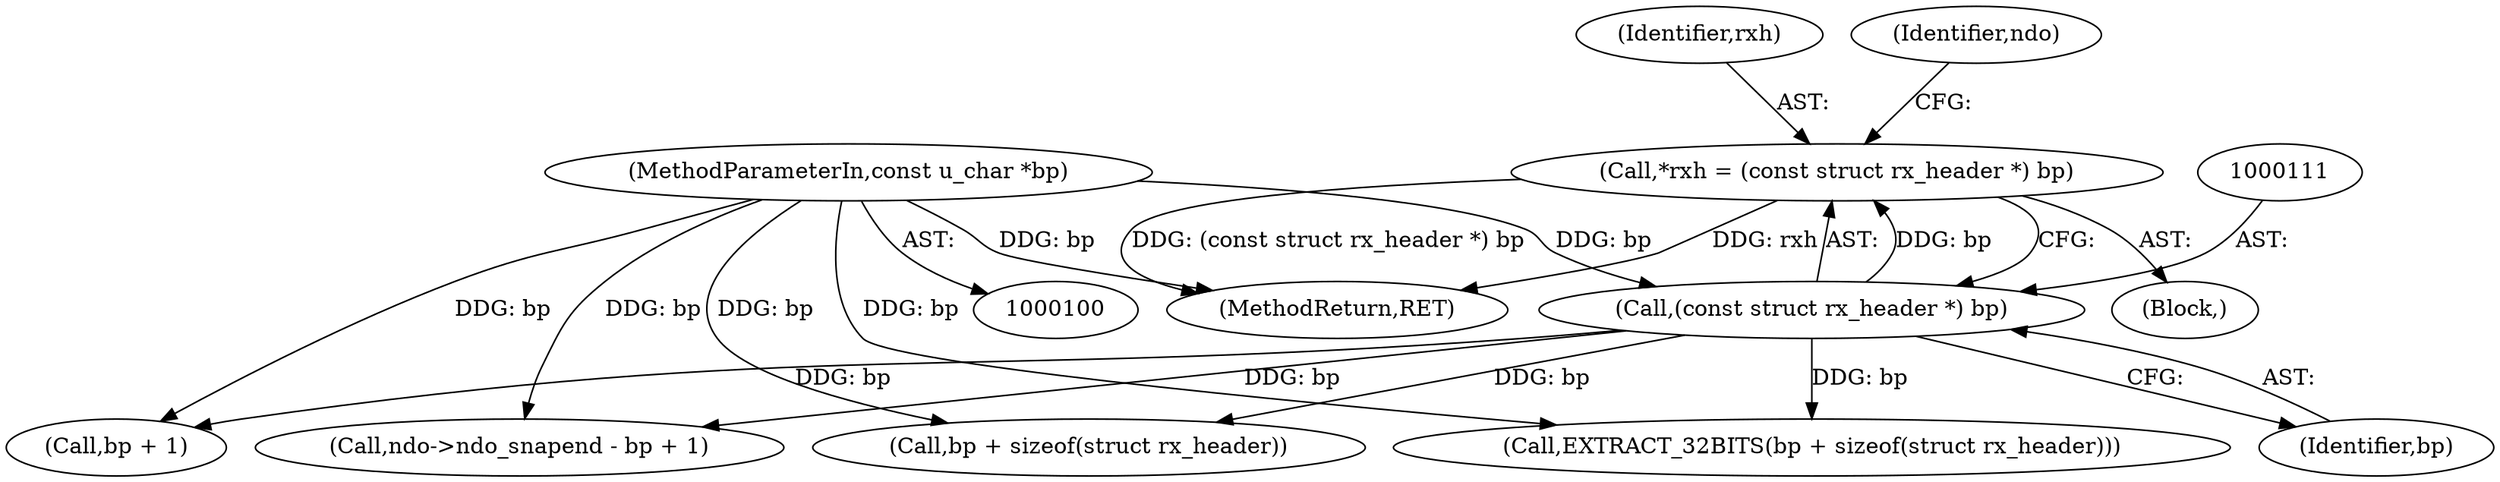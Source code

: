 digraph "0_tcpdump_c24922e692a52121e853a84ead6b9337f4c08a94_0@pointer" {
"1000108" [label="(Call,*rxh = (const struct rx_header *) bp)"];
"1000110" [label="(Call,(const struct rx_header *) bp)"];
"1000102" [label="(MethodParameterIn,const u_char *bp)"];
"1000108" [label="(Call,*rxh = (const struct rx_header *) bp)"];
"1000110" [label="(Call,(const struct rx_header *) bp)"];
"1000115" [label="(Call,ndo->ndo_snapend - bp + 1)"];
"1000194" [label="(Call,bp + sizeof(struct rx_header))"];
"1000112" [label="(Identifier,bp)"];
"1000109" [label="(Identifier,rxh)"];
"1000119" [label="(Call,bp + 1)"];
"1000117" [label="(Identifier,ndo)"];
"1000102" [label="(MethodParameterIn,const u_char *bp)"];
"1000198" [label="(MethodReturn,RET)"];
"1000193" [label="(Call,EXTRACT_32BITS(bp + sizeof(struct rx_header)))"];
"1000105" [label="(Block,)"];
"1000108" -> "1000105"  [label="AST: "];
"1000108" -> "1000110"  [label="CFG: "];
"1000109" -> "1000108"  [label="AST: "];
"1000110" -> "1000108"  [label="AST: "];
"1000117" -> "1000108"  [label="CFG: "];
"1000108" -> "1000198"  [label="DDG: (const struct rx_header *) bp"];
"1000108" -> "1000198"  [label="DDG: rxh"];
"1000110" -> "1000108"  [label="DDG: bp"];
"1000110" -> "1000112"  [label="CFG: "];
"1000111" -> "1000110"  [label="AST: "];
"1000112" -> "1000110"  [label="AST: "];
"1000102" -> "1000110"  [label="DDG: bp"];
"1000110" -> "1000115"  [label="DDG: bp"];
"1000110" -> "1000119"  [label="DDG: bp"];
"1000110" -> "1000193"  [label="DDG: bp"];
"1000110" -> "1000194"  [label="DDG: bp"];
"1000102" -> "1000100"  [label="AST: "];
"1000102" -> "1000198"  [label="DDG: bp"];
"1000102" -> "1000115"  [label="DDG: bp"];
"1000102" -> "1000119"  [label="DDG: bp"];
"1000102" -> "1000193"  [label="DDG: bp"];
"1000102" -> "1000194"  [label="DDG: bp"];
}

